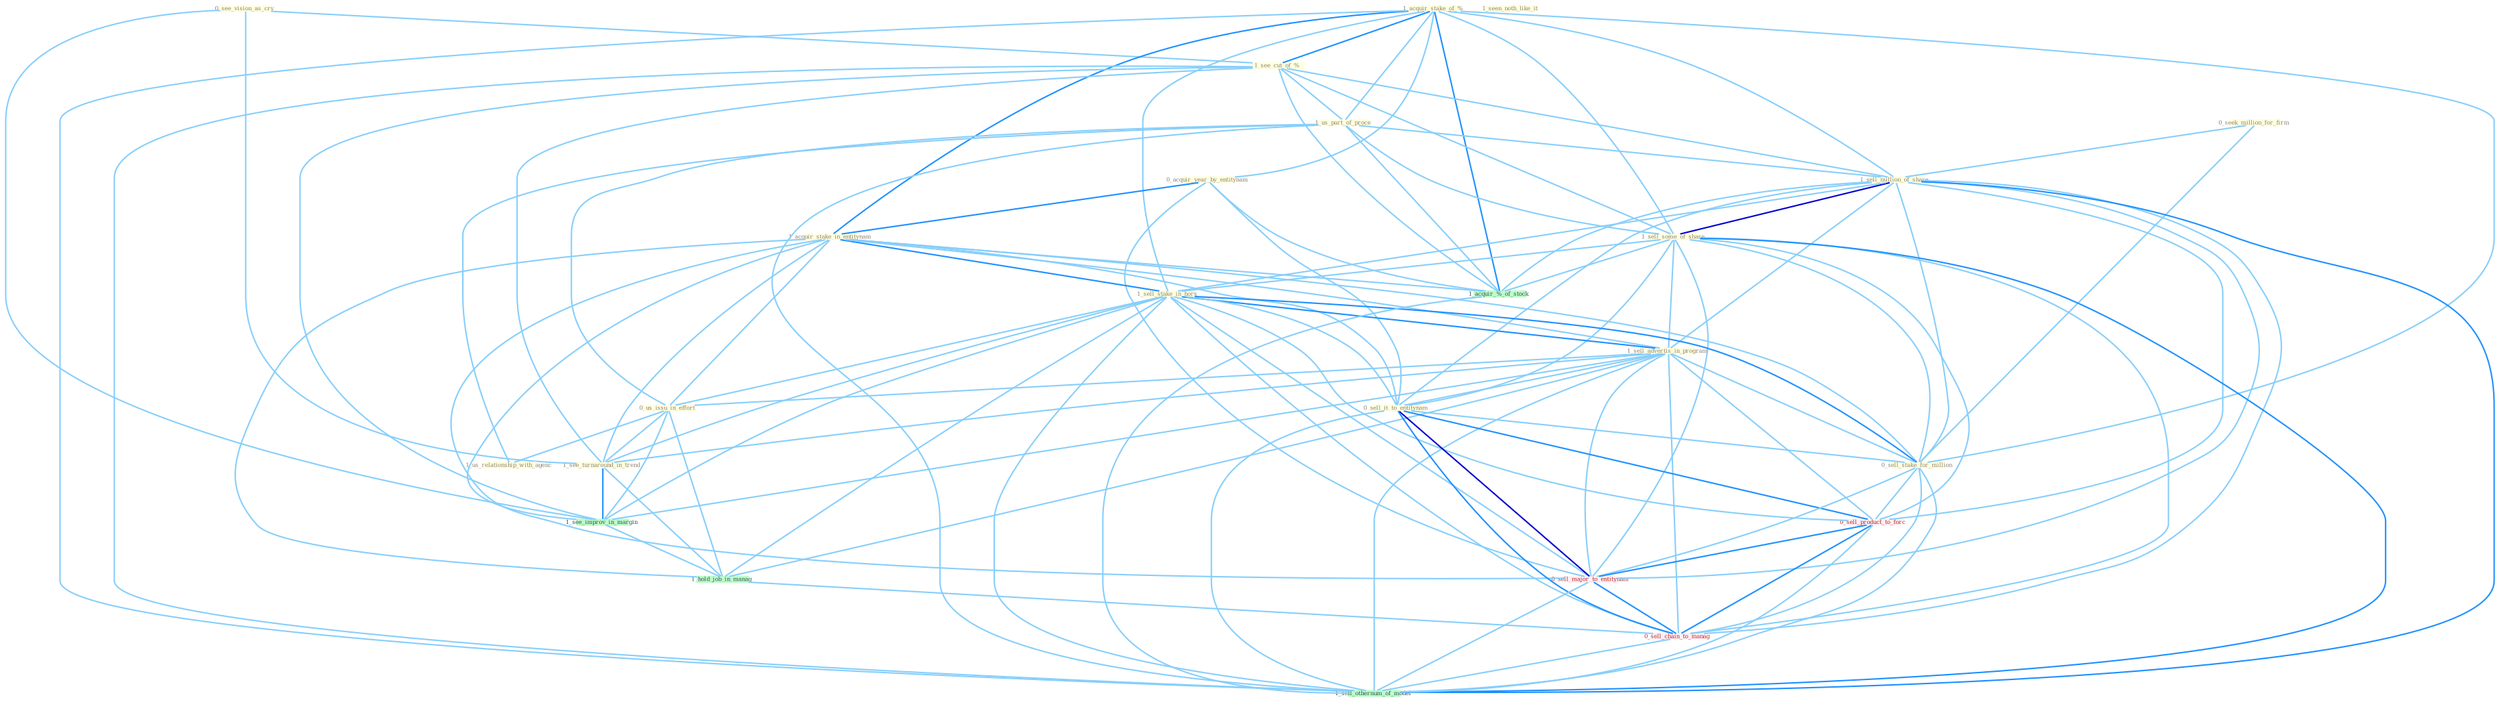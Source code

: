 Graph G{ 
    node
    [shape=polygon,style=filled,width=.5,height=.06,color="#BDFCC9",fixedsize=true,fontsize=4,
    fontcolor="#2f4f4f"];
    {node
    [color="#ffffe0", fontcolor="#8b7d6b"] "0_see_vision_as_cry " "1_seen_noth_like_it " "1_acquir_stake_of_% " "1_see_cut_of_% " "1_us_part_of_proce " "0_acquir_year_by_entitynam " "0_seek_million_for_firm " "1_sell_million_of_share " "1_sell_some_of_share " "1_acquir_stake_in_entitynam " "1_sell_stake_in_hors " "1_sell_advertis_in_program " "0_us_issu_in_effort " "1_see_turnaround_in_trend " "0_sell_it_to_entitynam " "0_sell_stake_for_million " "1_us_relationship_with_agenc "}
{node [color="#fff0f5", fontcolor="#b22222"] "0_sell_product_to_forc " "0_sell_major_to_entitynam " "0_sell_chain_to_manag "}
edge [color="#B0E2FF"];

	"0_see_vision_as_cry " -- "1_see_cut_of_% " [w="1", color="#87cefa" ];
	"0_see_vision_as_cry " -- "1_see_turnaround_in_trend " [w="1", color="#87cefa" ];
	"0_see_vision_as_cry " -- "1_see_improv_in_margin " [w="1", color="#87cefa" ];
	"1_acquir_stake_of_% " -- "1_see_cut_of_% " [w="2", color="#1e90ff" , len=0.8];
	"1_acquir_stake_of_% " -- "1_us_part_of_proce " [w="1", color="#87cefa" ];
	"1_acquir_stake_of_% " -- "0_acquir_year_by_entitynam " [w="1", color="#87cefa" ];
	"1_acquir_stake_of_% " -- "1_sell_million_of_share " [w="1", color="#87cefa" ];
	"1_acquir_stake_of_% " -- "1_sell_some_of_share " [w="1", color="#87cefa" ];
	"1_acquir_stake_of_% " -- "1_acquir_stake_in_entitynam " [w="2", color="#1e90ff" , len=0.8];
	"1_acquir_stake_of_% " -- "1_sell_stake_in_hors " [w="1", color="#87cefa" ];
	"1_acquir_stake_of_% " -- "0_sell_stake_for_million " [w="1", color="#87cefa" ];
	"1_acquir_stake_of_% " -- "1_acquir_%_of_stock " [w="2", color="#1e90ff" , len=0.8];
	"1_acquir_stake_of_% " -- "1_sell_othernum_of_model " [w="1", color="#87cefa" ];
	"1_see_cut_of_% " -- "1_us_part_of_proce " [w="1", color="#87cefa" ];
	"1_see_cut_of_% " -- "1_sell_million_of_share " [w="1", color="#87cefa" ];
	"1_see_cut_of_% " -- "1_sell_some_of_share " [w="1", color="#87cefa" ];
	"1_see_cut_of_% " -- "1_see_turnaround_in_trend " [w="1", color="#87cefa" ];
	"1_see_cut_of_% " -- "1_see_improv_in_margin " [w="1", color="#87cefa" ];
	"1_see_cut_of_% " -- "1_acquir_%_of_stock " [w="1", color="#87cefa" ];
	"1_see_cut_of_% " -- "1_sell_othernum_of_model " [w="1", color="#87cefa" ];
	"1_us_part_of_proce " -- "1_sell_million_of_share " [w="1", color="#87cefa" ];
	"1_us_part_of_proce " -- "1_sell_some_of_share " [w="1", color="#87cefa" ];
	"1_us_part_of_proce " -- "0_us_issu_in_effort " [w="1", color="#87cefa" ];
	"1_us_part_of_proce " -- "1_us_relationship_with_agenc " [w="1", color="#87cefa" ];
	"1_us_part_of_proce " -- "1_acquir_%_of_stock " [w="1", color="#87cefa" ];
	"1_us_part_of_proce " -- "1_sell_othernum_of_model " [w="1", color="#87cefa" ];
	"0_acquir_year_by_entitynam " -- "1_acquir_stake_in_entitynam " [w="2", color="#1e90ff" , len=0.8];
	"0_acquir_year_by_entitynam " -- "0_sell_it_to_entitynam " [w="1", color="#87cefa" ];
	"0_acquir_year_by_entitynam " -- "1_acquir_%_of_stock " [w="1", color="#87cefa" ];
	"0_acquir_year_by_entitynam " -- "0_sell_major_to_entitynam " [w="1", color="#87cefa" ];
	"0_seek_million_for_firm " -- "1_sell_million_of_share " [w="1", color="#87cefa" ];
	"0_seek_million_for_firm " -- "0_sell_stake_for_million " [w="1", color="#87cefa" ];
	"1_sell_million_of_share " -- "1_sell_some_of_share " [w="3", color="#0000cd" , len=0.6];
	"1_sell_million_of_share " -- "1_sell_stake_in_hors " [w="1", color="#87cefa" ];
	"1_sell_million_of_share " -- "1_sell_advertis_in_program " [w="1", color="#87cefa" ];
	"1_sell_million_of_share " -- "0_sell_it_to_entitynam " [w="1", color="#87cefa" ];
	"1_sell_million_of_share " -- "0_sell_stake_for_million " [w="1", color="#87cefa" ];
	"1_sell_million_of_share " -- "1_acquir_%_of_stock " [w="1", color="#87cefa" ];
	"1_sell_million_of_share " -- "0_sell_product_to_forc " [w="1", color="#87cefa" ];
	"1_sell_million_of_share " -- "0_sell_major_to_entitynam " [w="1", color="#87cefa" ];
	"1_sell_million_of_share " -- "0_sell_chain_to_manag " [w="1", color="#87cefa" ];
	"1_sell_million_of_share " -- "1_sell_othernum_of_model " [w="2", color="#1e90ff" , len=0.8];
	"1_sell_some_of_share " -- "1_sell_stake_in_hors " [w="1", color="#87cefa" ];
	"1_sell_some_of_share " -- "1_sell_advertis_in_program " [w="1", color="#87cefa" ];
	"1_sell_some_of_share " -- "0_sell_it_to_entitynam " [w="1", color="#87cefa" ];
	"1_sell_some_of_share " -- "0_sell_stake_for_million " [w="1", color="#87cefa" ];
	"1_sell_some_of_share " -- "1_acquir_%_of_stock " [w="1", color="#87cefa" ];
	"1_sell_some_of_share " -- "0_sell_product_to_forc " [w="1", color="#87cefa" ];
	"1_sell_some_of_share " -- "0_sell_major_to_entitynam " [w="1", color="#87cefa" ];
	"1_sell_some_of_share " -- "0_sell_chain_to_manag " [w="1", color="#87cefa" ];
	"1_sell_some_of_share " -- "1_sell_othernum_of_model " [w="2", color="#1e90ff" , len=0.8];
	"1_acquir_stake_in_entitynam " -- "1_sell_stake_in_hors " [w="2", color="#1e90ff" , len=0.8];
	"1_acquir_stake_in_entitynam " -- "1_sell_advertis_in_program " [w="1", color="#87cefa" ];
	"1_acquir_stake_in_entitynam " -- "0_us_issu_in_effort " [w="1", color="#87cefa" ];
	"1_acquir_stake_in_entitynam " -- "1_see_turnaround_in_trend " [w="1", color="#87cefa" ];
	"1_acquir_stake_in_entitynam " -- "0_sell_it_to_entitynam " [w="1", color="#87cefa" ];
	"1_acquir_stake_in_entitynam " -- "0_sell_stake_for_million " [w="1", color="#87cefa" ];
	"1_acquir_stake_in_entitynam " -- "1_see_improv_in_margin " [w="1", color="#87cefa" ];
	"1_acquir_stake_in_entitynam " -- "1_acquir_%_of_stock " [w="1", color="#87cefa" ];
	"1_acquir_stake_in_entitynam " -- "1_hold_job_in_manag " [w="1", color="#87cefa" ];
	"1_acquir_stake_in_entitynam " -- "0_sell_major_to_entitynam " [w="1", color="#87cefa" ];
	"1_sell_stake_in_hors " -- "1_sell_advertis_in_program " [w="2", color="#1e90ff" , len=0.8];
	"1_sell_stake_in_hors " -- "0_us_issu_in_effort " [w="1", color="#87cefa" ];
	"1_sell_stake_in_hors " -- "1_see_turnaround_in_trend " [w="1", color="#87cefa" ];
	"1_sell_stake_in_hors " -- "0_sell_it_to_entitynam " [w="1", color="#87cefa" ];
	"1_sell_stake_in_hors " -- "0_sell_stake_for_million " [w="2", color="#1e90ff" , len=0.8];
	"1_sell_stake_in_hors " -- "1_see_improv_in_margin " [w="1", color="#87cefa" ];
	"1_sell_stake_in_hors " -- "1_hold_job_in_manag " [w="1", color="#87cefa" ];
	"1_sell_stake_in_hors " -- "0_sell_product_to_forc " [w="1", color="#87cefa" ];
	"1_sell_stake_in_hors " -- "0_sell_major_to_entitynam " [w="1", color="#87cefa" ];
	"1_sell_stake_in_hors " -- "0_sell_chain_to_manag " [w="1", color="#87cefa" ];
	"1_sell_stake_in_hors " -- "1_sell_othernum_of_model " [w="1", color="#87cefa" ];
	"1_sell_advertis_in_program " -- "0_us_issu_in_effort " [w="1", color="#87cefa" ];
	"1_sell_advertis_in_program " -- "1_see_turnaround_in_trend " [w="1", color="#87cefa" ];
	"1_sell_advertis_in_program " -- "0_sell_it_to_entitynam " [w="1", color="#87cefa" ];
	"1_sell_advertis_in_program " -- "0_sell_stake_for_million " [w="1", color="#87cefa" ];
	"1_sell_advertis_in_program " -- "1_see_improv_in_margin " [w="1", color="#87cefa" ];
	"1_sell_advertis_in_program " -- "1_hold_job_in_manag " [w="1", color="#87cefa" ];
	"1_sell_advertis_in_program " -- "0_sell_product_to_forc " [w="1", color="#87cefa" ];
	"1_sell_advertis_in_program " -- "0_sell_major_to_entitynam " [w="1", color="#87cefa" ];
	"1_sell_advertis_in_program " -- "0_sell_chain_to_manag " [w="1", color="#87cefa" ];
	"1_sell_advertis_in_program " -- "1_sell_othernum_of_model " [w="1", color="#87cefa" ];
	"0_us_issu_in_effort " -- "1_see_turnaround_in_trend " [w="1", color="#87cefa" ];
	"0_us_issu_in_effort " -- "1_us_relationship_with_agenc " [w="1", color="#87cefa" ];
	"0_us_issu_in_effort " -- "1_see_improv_in_margin " [w="1", color="#87cefa" ];
	"0_us_issu_in_effort " -- "1_hold_job_in_manag " [w="1", color="#87cefa" ];
	"1_see_turnaround_in_trend " -- "1_see_improv_in_margin " [w="2", color="#1e90ff" , len=0.8];
	"1_see_turnaround_in_trend " -- "1_hold_job_in_manag " [w="1", color="#87cefa" ];
	"0_sell_it_to_entitynam " -- "0_sell_stake_for_million " [w="1", color="#87cefa" ];
	"0_sell_it_to_entitynam " -- "0_sell_product_to_forc " [w="2", color="#1e90ff" , len=0.8];
	"0_sell_it_to_entitynam " -- "0_sell_major_to_entitynam " [w="3", color="#0000cd" , len=0.6];
	"0_sell_it_to_entitynam " -- "0_sell_chain_to_manag " [w="2", color="#1e90ff" , len=0.8];
	"0_sell_it_to_entitynam " -- "1_sell_othernum_of_model " [w="1", color="#87cefa" ];
	"0_sell_stake_for_million " -- "0_sell_product_to_forc " [w="1", color="#87cefa" ];
	"0_sell_stake_for_million " -- "0_sell_major_to_entitynam " [w="1", color="#87cefa" ];
	"0_sell_stake_for_million " -- "0_sell_chain_to_manag " [w="1", color="#87cefa" ];
	"0_sell_stake_for_million " -- "1_sell_othernum_of_model " [w="1", color="#87cefa" ];
	"1_see_improv_in_margin " -- "1_hold_job_in_manag " [w="1", color="#87cefa" ];
	"1_acquir_%_of_stock " -- "1_sell_othernum_of_model " [w="1", color="#87cefa" ];
	"1_hold_job_in_manag " -- "0_sell_chain_to_manag " [w="1", color="#87cefa" ];
	"0_sell_product_to_forc " -- "0_sell_major_to_entitynam " [w="2", color="#1e90ff" , len=0.8];
	"0_sell_product_to_forc " -- "0_sell_chain_to_manag " [w="2", color="#1e90ff" , len=0.8];
	"0_sell_product_to_forc " -- "1_sell_othernum_of_model " [w="1", color="#87cefa" ];
	"0_sell_major_to_entitynam " -- "0_sell_chain_to_manag " [w="2", color="#1e90ff" , len=0.8];
	"0_sell_major_to_entitynam " -- "1_sell_othernum_of_model " [w="1", color="#87cefa" ];
	"0_sell_chain_to_manag " -- "1_sell_othernum_of_model " [w="1", color="#87cefa" ];
}
